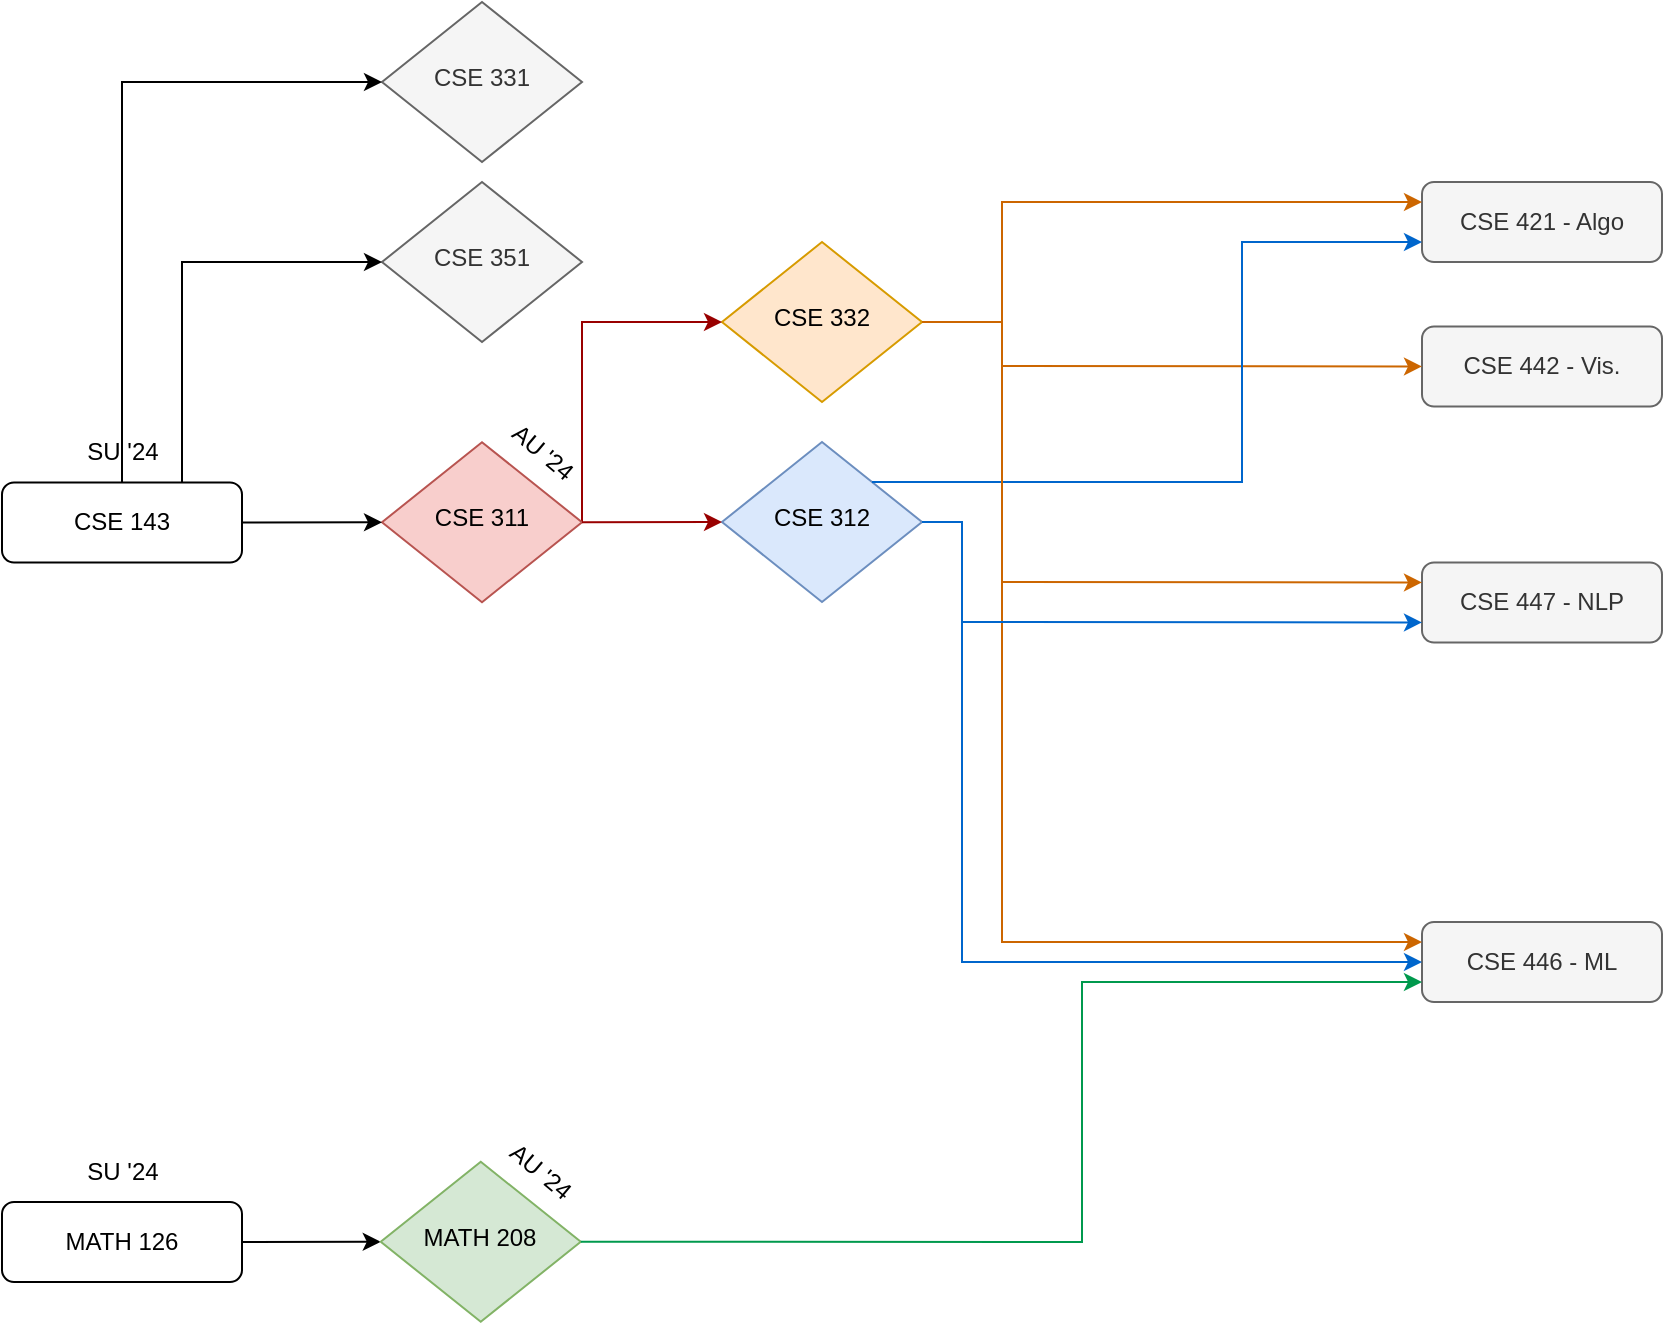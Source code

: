 <mxfile version="24.8.3">
  <diagram id="C5RBs43oDa-KdzZeNtuy" name="Page-1">
    <mxGraphModel dx="1811" dy="625" grid="1" gridSize="10" guides="1" tooltips="1" connect="1" arrows="1" fold="1" page="1" pageScale="1" pageWidth="827" pageHeight="1169" math="0" shadow="0">
      <root>
        <mxCell id="WIyWlLk6GJQsqaUBKTNV-0" />
        <mxCell id="WIyWlLk6GJQsqaUBKTNV-1" parent="WIyWlLk6GJQsqaUBKTNV-0" />
        <mxCell id="yJDKLL-mW4QxloJMJQi_-3" value="" style="endArrow=classic;html=1;rounded=0;exitX=1;exitY=0.5;exitDx=0;exitDy=0;entryX=0;entryY=0.5;entryDx=0;entryDy=0;" edge="1" parent="WIyWlLk6GJQsqaUBKTNV-1" source="yJDKLL-mW4QxloJMJQi_-0" target="yJDKLL-mW4QxloJMJQi_-2">
          <mxGeometry width="50" height="50" relative="1" as="geometry">
            <mxPoint x="-80" y="430" as="sourcePoint" />
            <mxPoint x="-30" y="380" as="targetPoint" />
          </mxGeometry>
        </mxCell>
        <mxCell id="yJDKLL-mW4QxloJMJQi_-9" value="CSE 312" style="rhombus;whiteSpace=wrap;html=1;shadow=0;fontFamily=Helvetica;fontSize=12;align=center;strokeWidth=1;spacing=6;spacingTop=-4;fillColor=#dae8fc;strokeColor=#6c8ebf;" vertex="1" parent="WIyWlLk6GJQsqaUBKTNV-1">
          <mxGeometry x="170" y="390" width="100" height="80" as="geometry" />
        </mxCell>
        <mxCell id="yJDKLL-mW4QxloJMJQi_-12" value="CSE 332" style="rhombus;whiteSpace=wrap;html=1;shadow=0;fontFamily=Helvetica;fontSize=12;align=center;strokeWidth=1;spacing=6;spacingTop=-4;fillColor=#ffe6cc;strokeColor=#d79b00;" vertex="1" parent="WIyWlLk6GJQsqaUBKTNV-1">
          <mxGeometry x="170" y="290" width="100" height="80" as="geometry" />
        </mxCell>
        <mxCell id="yJDKLL-mW4QxloJMJQi_-13" value="" style="endArrow=classic;html=1;rounded=0;entryX=0;entryY=0.5;entryDx=0;entryDy=0;exitX=1;exitY=0.5;exitDx=0;exitDy=0;strokeColor=#990000;" edge="1" parent="WIyWlLk6GJQsqaUBKTNV-1" source="WIyWlLk6GJQsqaUBKTNV-6" target="yJDKLL-mW4QxloJMJQi_-12">
          <mxGeometry width="50" height="50" relative="1" as="geometry">
            <mxPoint x="130" y="500" as="sourcePoint" />
            <mxPoint x="150" y="250" as="targetPoint" />
            <Array as="points">
              <mxPoint x="100" y="330" />
            </Array>
          </mxGeometry>
        </mxCell>
        <mxCell id="yJDKLL-mW4QxloJMJQi_-14" value="CSE 331" style="rhombus;whiteSpace=wrap;html=1;shadow=0;fontFamily=Helvetica;fontSize=12;align=center;strokeWidth=1;spacing=6;spacingTop=-4;fillColor=#f5f5f5;fontColor=#333333;strokeColor=#666666;" vertex="1" parent="WIyWlLk6GJQsqaUBKTNV-1">
          <mxGeometry y="170" width="100" height="80" as="geometry" />
        </mxCell>
        <mxCell id="yJDKLL-mW4QxloJMJQi_-15" value="" style="group" vertex="1" connectable="0" parent="WIyWlLk6GJQsqaUBKTNV-1">
          <mxGeometry x="-190" y="740" width="120" height="70" as="geometry" />
        </mxCell>
        <mxCell id="yJDKLL-mW4QxloJMJQi_-0" value="MATH 126" style="rounded=1;whiteSpace=wrap;html=1;" vertex="1" parent="yJDKLL-mW4QxloJMJQi_-15">
          <mxGeometry y="30" width="120" height="40" as="geometry" />
        </mxCell>
        <mxCell id="yJDKLL-mW4QxloJMJQi_-5" value="SU &#39;24" style="text;html=1;align=center;verticalAlign=middle;resizable=0;points=[];autosize=1;strokeColor=none;fillColor=none;" vertex="1" parent="yJDKLL-mW4QxloJMJQi_-15">
          <mxGeometry x="30" width="60" height="30" as="geometry" />
        </mxCell>
        <mxCell id="yJDKLL-mW4QxloJMJQi_-16" value="" style="group" vertex="1" connectable="0" parent="WIyWlLk6GJQsqaUBKTNV-1">
          <mxGeometry x="-190" y="380.23" width="120" height="70" as="geometry" />
        </mxCell>
        <mxCell id="WIyWlLk6GJQsqaUBKTNV-3" value="CSE 143" style="rounded=1;whiteSpace=wrap;html=1;fontSize=12;glass=0;strokeWidth=1;shadow=0;" parent="yJDKLL-mW4QxloJMJQi_-16" vertex="1">
          <mxGeometry y="30" width="120" height="40" as="geometry" />
        </mxCell>
        <mxCell id="yJDKLL-mW4QxloJMJQi_-4" value="SU &#39;24" style="text;html=1;align=center;verticalAlign=middle;resizable=0;points=[];autosize=1;strokeColor=none;fillColor=none;" vertex="1" parent="yJDKLL-mW4QxloJMJQi_-16">
          <mxGeometry x="30" width="60" height="30" as="geometry" />
        </mxCell>
        <mxCell id="yJDKLL-mW4QxloJMJQi_-17" value="" style="group" vertex="1" connectable="0" parent="WIyWlLk6GJQsqaUBKTNV-1">
          <mxGeometry y="364.346" width="112.623" height="105.774" as="geometry" />
        </mxCell>
        <mxCell id="WIyWlLk6GJQsqaUBKTNV-6" value="CSE 311" style="rhombus;whiteSpace=wrap;html=1;shadow=0;fontFamily=Helvetica;fontSize=12;align=center;strokeWidth=1;spacing=6;spacingTop=-4;fillColor=#f8cecc;strokeColor=#b85450;" parent="yJDKLL-mW4QxloJMJQi_-17" vertex="1">
          <mxGeometry y="25.774" width="100" height="80" as="geometry" />
        </mxCell>
        <mxCell id="yJDKLL-mW4QxloJMJQi_-6" value="AU &#39;24" style="text;html=1;align=center;verticalAlign=middle;resizable=0;points=[];autosize=1;strokeColor=none;fillColor=none;rotation=40;" vertex="1" parent="yJDKLL-mW4QxloJMJQi_-17">
          <mxGeometry x="50" y="15.774" width="60" height="30" as="geometry" />
        </mxCell>
        <mxCell id="yJDKLL-mW4QxloJMJQi_-18" value="" style="group" vertex="1" connectable="0" parent="WIyWlLk6GJQsqaUBKTNV-1">
          <mxGeometry x="-0.62" y="724.116" width="112.623" height="105.774" as="geometry" />
        </mxCell>
        <mxCell id="yJDKLL-mW4QxloJMJQi_-2" value="MATH 208" style="rhombus;whiteSpace=wrap;html=1;shadow=0;fontFamily=Helvetica;fontSize=12;align=center;strokeWidth=1;spacing=6;spacingTop=-4;fillColor=#d5e8d4;strokeColor=#82b366;" vertex="1" parent="yJDKLL-mW4QxloJMJQi_-18">
          <mxGeometry y="25.774" width="100" height="80" as="geometry" />
        </mxCell>
        <mxCell id="yJDKLL-mW4QxloJMJQi_-8" value="AU &#39;24" style="text;html=1;align=center;verticalAlign=middle;resizable=0;points=[];autosize=1;strokeColor=none;fillColor=none;rotation=40;" vertex="1" parent="yJDKLL-mW4QxloJMJQi_-18">
          <mxGeometry x="50" y="15.774" width="60" height="30" as="geometry" />
        </mxCell>
        <mxCell id="yJDKLL-mW4QxloJMJQi_-19" value="" style="endArrow=classic;html=1;rounded=0;entryX=0;entryY=0.5;entryDx=0;entryDy=0;exitX=0.5;exitY=0;exitDx=0;exitDy=0;" edge="1" parent="WIyWlLk6GJQsqaUBKTNV-1" source="WIyWlLk6GJQsqaUBKTNV-3" target="yJDKLL-mW4QxloJMJQi_-14">
          <mxGeometry width="50" height="50" relative="1" as="geometry">
            <mxPoint x="-60" y="400" as="sourcePoint" />
            <mxPoint x="-90" y="330" as="targetPoint" />
            <Array as="points">
              <mxPoint x="-130" y="210" />
            </Array>
          </mxGeometry>
        </mxCell>
        <mxCell id="yJDKLL-mW4QxloJMJQi_-20" value="CSE 351" style="rhombus;whiteSpace=wrap;html=1;shadow=0;fontFamily=Helvetica;fontSize=12;align=center;strokeWidth=1;spacing=6;spacingTop=-4;fillColor=#f5f5f5;fontColor=#333333;strokeColor=#666666;" vertex="1" parent="WIyWlLk6GJQsqaUBKTNV-1">
          <mxGeometry y="260" width="100" height="80" as="geometry" />
        </mxCell>
        <mxCell id="yJDKLL-mW4QxloJMJQi_-21" value="" style="endArrow=classic;html=1;rounded=0;exitX=0.75;exitY=0;exitDx=0;exitDy=0;entryX=0;entryY=0.5;entryDx=0;entryDy=0;" edge="1" parent="WIyWlLk6GJQsqaUBKTNV-1" source="WIyWlLk6GJQsqaUBKTNV-3" target="yJDKLL-mW4QxloJMJQi_-20">
          <mxGeometry width="50" height="50" relative="1" as="geometry">
            <mxPoint x="-60" y="356.35" as="sourcePoint" />
            <mxPoint x="-10" y="306.35" as="targetPoint" />
            <Array as="points">
              <mxPoint x="-100" y="300" />
            </Array>
          </mxGeometry>
        </mxCell>
        <mxCell id="yJDKLL-mW4QxloJMJQi_-23" value="" style="endArrow=classic;html=1;rounded=0;exitX=1;exitY=0.5;exitDx=0;exitDy=0;entryX=0;entryY=0.5;entryDx=0;entryDy=0;" edge="1" parent="WIyWlLk6GJQsqaUBKTNV-1" source="WIyWlLk6GJQsqaUBKTNV-3" target="WIyWlLk6GJQsqaUBKTNV-6">
          <mxGeometry width="50" height="50" relative="1" as="geometry">
            <mxPoint x="-50" y="520" as="sourcePoint" />
            <mxPoint y="470" as="targetPoint" />
          </mxGeometry>
        </mxCell>
        <mxCell id="yJDKLL-mW4QxloJMJQi_-26" value="CSE 421 - Algo" style="rounded=1;whiteSpace=wrap;html=1;fillColor=#f5f5f5;fontColor=#333333;strokeColor=#666666;" vertex="1" parent="WIyWlLk6GJQsqaUBKTNV-1">
          <mxGeometry x="520" y="260" width="120" height="40" as="geometry" />
        </mxCell>
        <mxCell id="yJDKLL-mW4QxloJMJQi_-28" value="" style="endArrow=classic;html=1;rounded=0;exitX=1;exitY=0.5;exitDx=0;exitDy=0;entryX=0;entryY=0.25;entryDx=0;entryDy=0;strokeColor=#CC6600;" edge="1" parent="WIyWlLk6GJQsqaUBKTNV-1" source="yJDKLL-mW4QxloJMJQi_-12" target="yJDKLL-mW4QxloJMJQi_-26">
          <mxGeometry width="50" height="50" relative="1" as="geometry">
            <mxPoint x="350" y="560" as="sourcePoint" />
            <mxPoint x="400" y="510" as="targetPoint" />
            <Array as="points">
              <mxPoint x="310" y="330" />
              <mxPoint x="310" y="270" />
            </Array>
          </mxGeometry>
        </mxCell>
        <mxCell id="yJDKLL-mW4QxloJMJQi_-30" value="CSE 442 - Vis." style="rounded=1;whiteSpace=wrap;html=1;fillColor=#f5f5f5;fontColor=#333333;strokeColor=#666666;" vertex="1" parent="WIyWlLk6GJQsqaUBKTNV-1">
          <mxGeometry x="520" y="332.23" width="120" height="40" as="geometry" />
        </mxCell>
        <mxCell id="yJDKLL-mW4QxloJMJQi_-31" value="" style="endArrow=classic;html=1;rounded=0;entryX=0;entryY=0.5;entryDx=0;entryDy=0;strokeColor=#CC6600;" edge="1" parent="WIyWlLk6GJQsqaUBKTNV-1" target="yJDKLL-mW4QxloJMJQi_-30">
          <mxGeometry width="50" height="50" relative="1" as="geometry">
            <mxPoint x="310" y="330" as="sourcePoint" />
            <mxPoint x="330" y="550" as="targetPoint" />
            <Array as="points">
              <mxPoint x="310" y="352" />
            </Array>
          </mxGeometry>
        </mxCell>
        <mxCell id="yJDKLL-mW4QxloJMJQi_-33" value="CSE 446 - ML" style="rounded=1;whiteSpace=wrap;html=1;fillColor=#f5f5f5;fontColor=#333333;strokeColor=#666666;" vertex="1" parent="WIyWlLk6GJQsqaUBKTNV-1">
          <mxGeometry x="520" y="630" width="120" height="40" as="geometry" />
        </mxCell>
        <mxCell id="yJDKLL-mW4QxloJMJQi_-34" value="" style="endArrow=classic;html=1;rounded=0;exitX=1;exitY=0.5;exitDx=0;exitDy=0;entryX=0;entryY=0.75;entryDx=0;entryDy=0;strokeColor=#00994D;" edge="1" parent="WIyWlLk6GJQsqaUBKTNV-1" source="yJDKLL-mW4QxloJMJQi_-2" target="yJDKLL-mW4QxloJMJQi_-33">
          <mxGeometry width="50" height="50" relative="1" as="geometry">
            <mxPoint x="120" y="650" as="sourcePoint" />
            <mxPoint x="360" y="540" as="targetPoint" />
            <Array as="points">
              <mxPoint x="350" y="790" />
              <mxPoint x="350" y="660" />
            </Array>
          </mxGeometry>
        </mxCell>
        <mxCell id="yJDKLL-mW4QxloJMJQi_-35" value="" style="endArrow=classic;html=1;rounded=0;exitX=1;exitY=0;exitDx=0;exitDy=0;entryX=0;entryY=0.75;entryDx=0;entryDy=0;strokeColor=#0066CC;" edge="1" parent="WIyWlLk6GJQsqaUBKTNV-1" source="yJDKLL-mW4QxloJMJQi_-9" target="yJDKLL-mW4QxloJMJQi_-26">
          <mxGeometry width="50" height="50" relative="1" as="geometry">
            <mxPoint x="310" y="470" as="sourcePoint" />
            <mxPoint x="360" y="420" as="targetPoint" />
            <Array as="points">
              <mxPoint x="430" y="410" />
              <mxPoint x="430" y="290" />
            </Array>
          </mxGeometry>
        </mxCell>
        <mxCell id="yJDKLL-mW4QxloJMJQi_-36" value="" style="endArrow=classic;html=1;rounded=0;exitX=1;exitY=0.5;exitDx=0;exitDy=0;entryX=0;entryY=0.5;entryDx=0;entryDy=0;strokeColor=#0066CC;" edge="1" parent="WIyWlLk6GJQsqaUBKTNV-1" source="yJDKLL-mW4QxloJMJQi_-9" target="yJDKLL-mW4QxloJMJQi_-33">
          <mxGeometry width="50" height="50" relative="1" as="geometry">
            <mxPoint x="320" y="510" as="sourcePoint" />
            <mxPoint x="370" y="460" as="targetPoint" />
            <Array as="points">
              <mxPoint x="290" y="430" />
              <mxPoint x="290" y="650" />
            </Array>
          </mxGeometry>
        </mxCell>
        <mxCell id="yJDKLL-mW4QxloJMJQi_-37" value="" style="endArrow=classic;html=1;rounded=0;entryX=0;entryY=0.25;entryDx=0;entryDy=0;strokeColor=#CC6600;" edge="1" parent="WIyWlLk6GJQsqaUBKTNV-1" target="yJDKLL-mW4QxloJMJQi_-33">
          <mxGeometry width="50" height="50" relative="1" as="geometry">
            <mxPoint x="310" y="350" as="sourcePoint" />
            <mxPoint x="400" y="430" as="targetPoint" />
            <Array as="points">
              <mxPoint x="310" y="640" />
            </Array>
          </mxGeometry>
        </mxCell>
        <mxCell id="yJDKLL-mW4QxloJMJQi_-38" value="" style="endArrow=classic;html=1;rounded=0;exitX=1;exitY=0.5;exitDx=0;exitDy=0;entryX=0;entryY=0.5;entryDx=0;entryDy=0;strokeColor=#990000;" edge="1" parent="WIyWlLk6GJQsqaUBKTNV-1" source="WIyWlLk6GJQsqaUBKTNV-6" target="yJDKLL-mW4QxloJMJQi_-9">
          <mxGeometry width="50" height="50" relative="1" as="geometry">
            <mxPoint x="170" y="550" as="sourcePoint" />
            <mxPoint x="220" y="500" as="targetPoint" />
            <Array as="points">
              <mxPoint x="100" y="430" />
            </Array>
          </mxGeometry>
        </mxCell>
        <mxCell id="yJDKLL-mW4QxloJMJQi_-39" value="CSE 447 - NLP" style="rounded=1;whiteSpace=wrap;html=1;fillColor=#f5f5f5;fontColor=#333333;strokeColor=#666666;" vertex="1" parent="WIyWlLk6GJQsqaUBKTNV-1">
          <mxGeometry x="520" y="450.23" width="120" height="40" as="geometry" />
        </mxCell>
        <mxCell id="yJDKLL-mW4QxloJMJQi_-40" value="" style="endArrow=classic;html=1;rounded=0;entryX=0;entryY=0.25;entryDx=0;entryDy=0;strokeColor=#CC6600;" edge="1" parent="WIyWlLk6GJQsqaUBKTNV-1" target="yJDKLL-mW4QxloJMJQi_-39">
          <mxGeometry width="50" height="50" relative="1" as="geometry">
            <mxPoint x="310" y="460" as="sourcePoint" />
            <mxPoint x="440" y="460" as="targetPoint" />
          </mxGeometry>
        </mxCell>
        <mxCell id="yJDKLL-mW4QxloJMJQi_-41" value="" style="endArrow=classic;html=1;rounded=0;entryX=0;entryY=0.75;entryDx=0;entryDy=0;strokeColor=#0066CC;" edge="1" parent="WIyWlLk6GJQsqaUBKTNV-1" target="yJDKLL-mW4QxloJMJQi_-39">
          <mxGeometry width="50" height="50" relative="1" as="geometry">
            <mxPoint x="290" y="480" as="sourcePoint" />
            <mxPoint x="450" y="540" as="targetPoint" />
          </mxGeometry>
        </mxCell>
      </root>
    </mxGraphModel>
  </diagram>
</mxfile>
